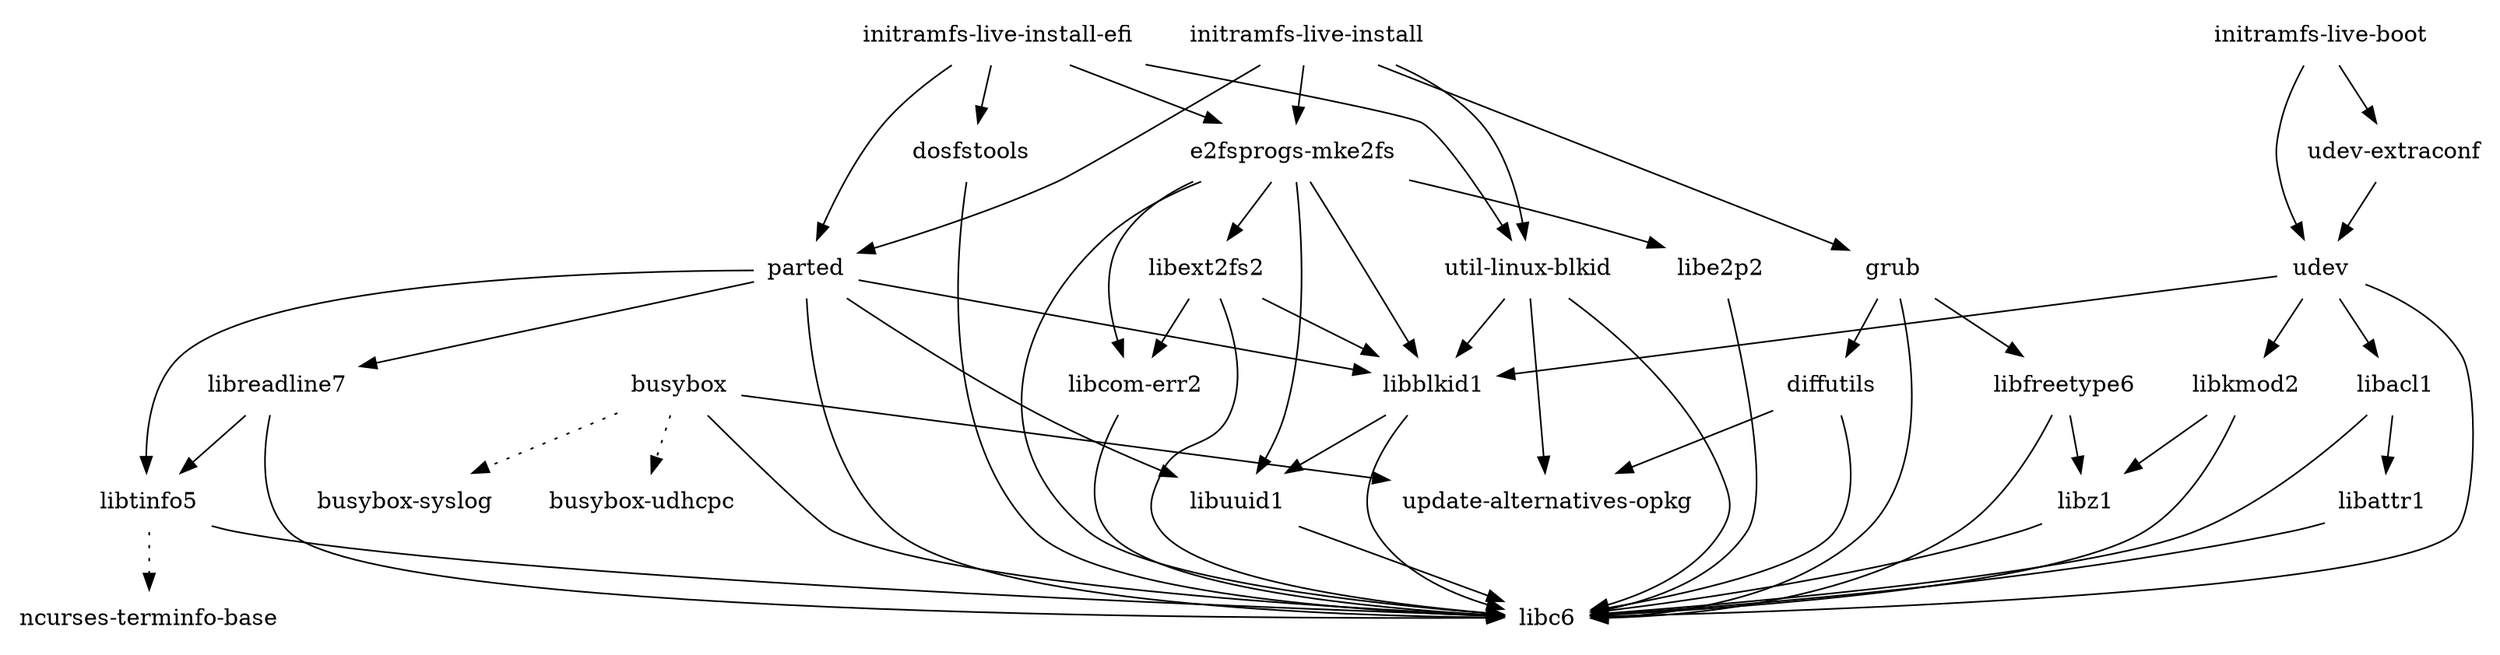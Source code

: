 digraph depends {
    node [shape=plaintext]
"busybox" -> "busybox-syslog" [style=dotted]
"busybox" -> "busybox-udhcpc" [style=dotted]
"busybox" -> "libc6"
"busybox" -> "update-alternatives-opkg"
"diffutils" -> "libc6"
"diffutils" -> "update-alternatives-opkg"
"dosfstools" -> "libc6"
"e2fsprogs-mke2fs" -> "libblkid1"
"e2fsprogs-mke2fs" -> "libc6"
"e2fsprogs-mke2fs" -> "libcom-err2"
"e2fsprogs-mke2fs" -> "libe2p2"
"e2fsprogs-mke2fs" -> "libext2fs2"
"e2fsprogs-mke2fs" -> "libuuid1"
"grub" -> "diffutils"
"grub" -> "libc6"
"grub" -> "libfreetype6"
"initramfs-live-boot" -> "udev"
"initramfs-live-boot" -> "udev-extraconf"
"initramfs-live-install" -> "e2fsprogs-mke2fs"
"initramfs-live-install-efi" -> "dosfstools"
"initramfs-live-install-efi" -> "e2fsprogs-mke2fs"
"initramfs-live-install-efi" -> "parted"
"initramfs-live-install-efi" -> "util-linux-blkid"
"initramfs-live-install" -> "grub"
"initramfs-live-install" -> "parted"
"initramfs-live-install" -> "util-linux-blkid"
"libacl1" -> "libattr1"
"libacl1" -> "libc6"
"libattr1" -> "libc6"
"libblkid1" -> "libc6"
"libblkid1" -> "libuuid1"
"libcom-err2" -> "libc6"
"libe2p2" -> "libc6"
"libext2fs2" -> "libblkid1"
"libext2fs2" -> "libc6"
"libext2fs2" -> "libcom-err2"
"libfreetype6" -> "libc6"
"libfreetype6" -> "libz1"
"libkmod2" -> "libc6"
"libkmod2" -> "libz1"
"libreadline7" -> "libc6"
"libreadline7" -> "libtinfo5"
"libtinfo5" -> "libc6"
"libtinfo5" -> "ncurses-terminfo-base" [style=dotted]
"libuuid1" -> "libc6"
"libz1" -> "libc6"
"parted" -> "libblkid1"
"parted" -> "libc6"
"parted" -> "libreadline7"
"parted" -> "libtinfo5"
"parted" -> "libuuid1"
"udev-extraconf" -> "udev"
"udev" -> "libacl1"
"udev" -> "libblkid1"
"udev" -> "libc6"
"udev" -> "libkmod2"
"util-linux-blkid" -> "libblkid1"
"util-linux-blkid" -> "libc6"
"util-linux-blkid" -> "update-alternatives-opkg"
}
